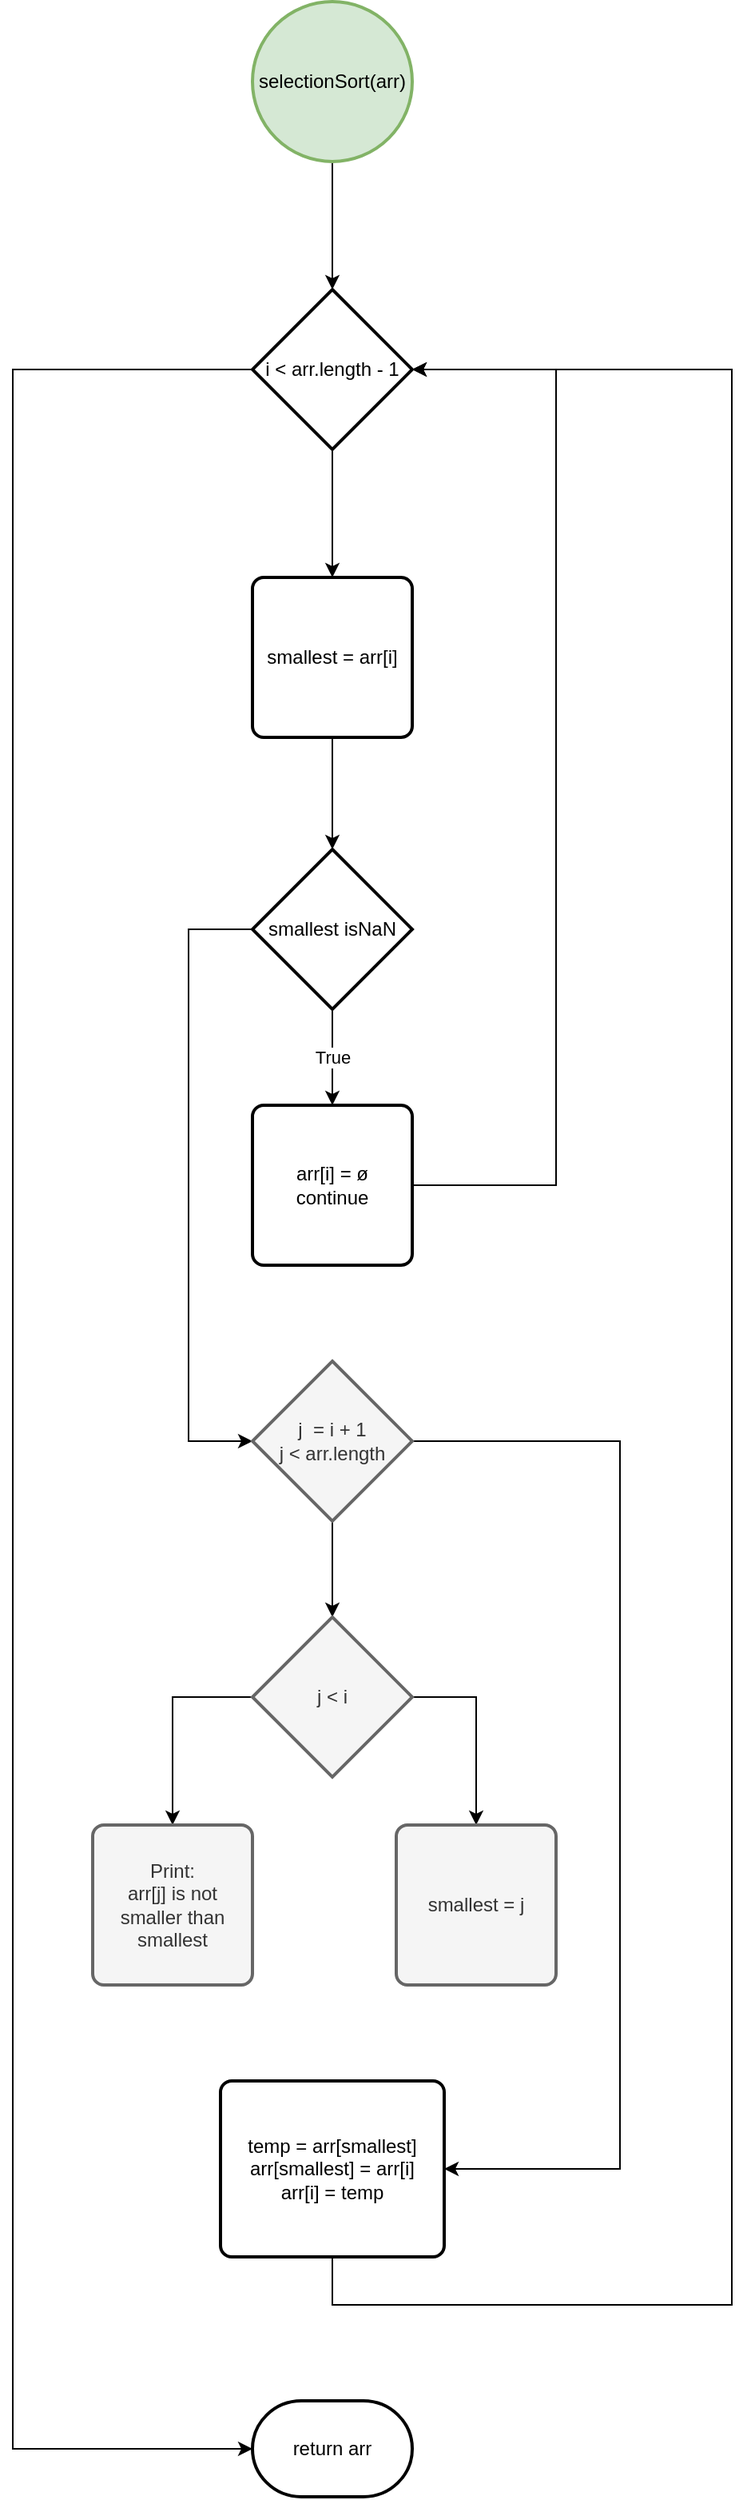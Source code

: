<mxfile version="12.3.5" pages="1"><diagram id="qYgMEzmah0wYUvexqJMm" name="Page-1"><mxGraphModel dx="1026" dy="1806" grid="1" gridSize="10" guides="1" tooltips="1" connect="1" arrows="1" fold="1" page="1" pageScale="1" pageWidth="827" pageHeight="1169" background="none" math="0" shadow="0"><root><mxCell id="0"/><mxCell id="1" parent="0"/><mxCell id="lfkoH-M-VnfWTchNOoNT-25" style="edgeStyle=orthogonalEdgeStyle;rounded=0;orthogonalLoop=1;jettySize=auto;html=1;entryX=0.5;entryY=0;entryDx=0;entryDy=0;entryPerimeter=0;" edge="1" parent="1" source="lfkoH-M-VnfWTchNOoNT-1" target="lfkoH-M-VnfWTchNOoNT-3"><mxGeometry relative="1" as="geometry"/></mxCell><mxCell id="lfkoH-M-VnfWTchNOoNT-1" value="selectionSort(arr)" style="strokeWidth=2;html=1;shape=mxgraph.flowchart.start_2;whiteSpace=wrap;fillColor=#d5e8d4;strokeColor=#82b366;" vertex="1" parent="1"><mxGeometry x="370" y="-200" width="100" height="100" as="geometry"/></mxCell><mxCell id="lfkoH-M-VnfWTchNOoNT-8" value="True" style="edgeStyle=orthogonalEdgeStyle;rounded=0;orthogonalLoop=1;jettySize=auto;html=1;entryX=0.5;entryY=0;entryDx=0;entryDy=0;" edge="1" parent="1" source="lfkoH-M-VnfWTchNOoNT-2" target="lfkoH-M-VnfWTchNOoNT-7"><mxGeometry relative="1" as="geometry"/></mxCell><mxCell id="lfkoH-M-VnfWTchNOoNT-12" style="edgeStyle=orthogonalEdgeStyle;rounded=0;orthogonalLoop=1;jettySize=auto;html=1;entryX=0;entryY=0.5;entryDx=0;entryDy=0;entryPerimeter=0;" edge="1" parent="1" source="lfkoH-M-VnfWTchNOoNT-2" target="lfkoH-M-VnfWTchNOoNT-10"><mxGeometry relative="1" as="geometry"><Array as="points"><mxPoint x="330" y="380"/><mxPoint x="330" y="700"/></Array></mxGeometry></mxCell><mxCell id="lfkoH-M-VnfWTchNOoNT-2" value="smallest isNaN" style="strokeWidth=2;html=1;shape=mxgraph.flowchart.decision;whiteSpace=wrap;" vertex="1" parent="1"><mxGeometry x="370" y="330" width="100" height="100" as="geometry"/></mxCell><mxCell id="lfkoH-M-VnfWTchNOoNT-26" style="edgeStyle=orthogonalEdgeStyle;rounded=0;orthogonalLoop=1;jettySize=auto;html=1;entryX=0.5;entryY=0;entryDx=0;entryDy=0;" edge="1" parent="1" source="lfkoH-M-VnfWTchNOoNT-3" target="lfkoH-M-VnfWTchNOoNT-22"><mxGeometry relative="1" as="geometry"/></mxCell><mxCell id="lfkoH-M-VnfWTchNOoNT-29" style="edgeStyle=orthogonalEdgeStyle;rounded=0;orthogonalLoop=1;jettySize=auto;html=1;entryX=0;entryY=0.5;entryDx=0;entryDy=0;entryPerimeter=0;" edge="1" parent="1" source="lfkoH-M-VnfWTchNOoNT-3" target="lfkoH-M-VnfWTchNOoNT-28"><mxGeometry relative="1" as="geometry"><Array as="points"><mxPoint x="220" y="30"/><mxPoint x="220" y="1330"/></Array></mxGeometry></mxCell><mxCell id="lfkoH-M-VnfWTchNOoNT-3" value="i &amp;lt; arr.length - 1" style="strokeWidth=2;html=1;shape=mxgraph.flowchart.decision;whiteSpace=wrap;" vertex="1" parent="1"><mxGeometry x="370" y="-20" width="100" height="100" as="geometry"/></mxCell><mxCell id="lfkoH-M-VnfWTchNOoNT-9" style="edgeStyle=orthogonalEdgeStyle;rounded=0;orthogonalLoop=1;jettySize=auto;html=1;entryX=1;entryY=0.5;entryDx=0;entryDy=0;entryPerimeter=0;" edge="1" parent="1" source="lfkoH-M-VnfWTchNOoNT-7" target="lfkoH-M-VnfWTchNOoNT-3"><mxGeometry relative="1" as="geometry"><Array as="points"><mxPoint x="560" y="540"/><mxPoint x="560" y="30"/></Array></mxGeometry></mxCell><mxCell id="lfkoH-M-VnfWTchNOoNT-7" value="&lt;div&gt;arr[i] = ø&lt;/div&gt;continue" style="rounded=1;whiteSpace=wrap;html=1;absoluteArcSize=1;arcSize=14;strokeWidth=2;" vertex="1" parent="1"><mxGeometry x="370" y="490" width="100" height="100" as="geometry"/></mxCell><mxCell id="lfkoH-M-VnfWTchNOoNT-16" style="edgeStyle=orthogonalEdgeStyle;rounded=0;orthogonalLoop=1;jettySize=auto;html=1;entryX=0.5;entryY=0;entryDx=0;entryDy=0;entryPerimeter=0;" edge="1" parent="1" source="lfkoH-M-VnfWTchNOoNT-10" target="lfkoH-M-VnfWTchNOoNT-13"><mxGeometry relative="1" as="geometry"/></mxCell><mxCell id="lfkoH-M-VnfWTchNOoNT-21" style="edgeStyle=orthogonalEdgeStyle;rounded=0;orthogonalLoop=1;jettySize=auto;html=1;entryX=1;entryY=0.5;entryDx=0;entryDy=0;" edge="1" parent="1" source="lfkoH-M-VnfWTchNOoNT-10" target="lfkoH-M-VnfWTchNOoNT-19"><mxGeometry relative="1" as="geometry"><Array as="points"><mxPoint x="600" y="700"/><mxPoint x="600" y="1155"/></Array></mxGeometry></mxCell><mxCell id="lfkoH-M-VnfWTchNOoNT-10" value="&lt;div&gt;j&amp;nbsp; = i + 1&lt;br&gt;&lt;/div&gt;&lt;div&gt;j &amp;lt; arr.length&lt;/div&gt;" style="strokeWidth=2;html=1;shape=mxgraph.flowchart.decision;whiteSpace=wrap;fillColor=#f5f5f5;strokeColor=#666666;fontColor=#333333;" vertex="1" parent="1"><mxGeometry x="370" y="650" width="100" height="100" as="geometry"/></mxCell><mxCell id="lfkoH-M-VnfWTchNOoNT-17" style="edgeStyle=orthogonalEdgeStyle;rounded=0;orthogonalLoop=1;jettySize=auto;html=1;entryX=0.5;entryY=0;entryDx=0;entryDy=0;" edge="1" parent="1" source="lfkoH-M-VnfWTchNOoNT-13" target="lfkoH-M-VnfWTchNOoNT-14"><mxGeometry relative="1" as="geometry"><Array as="points"><mxPoint x="320" y="860"/></Array></mxGeometry></mxCell><mxCell id="lfkoH-M-VnfWTchNOoNT-18" style="edgeStyle=orthogonalEdgeStyle;rounded=0;orthogonalLoop=1;jettySize=auto;html=1;" edge="1" parent="1" source="lfkoH-M-VnfWTchNOoNT-13" target="lfkoH-M-VnfWTchNOoNT-15"><mxGeometry relative="1" as="geometry"><Array as="points"><mxPoint x="510" y="860"/></Array></mxGeometry></mxCell><mxCell id="lfkoH-M-VnfWTchNOoNT-13" value="j &amp;lt; i" style="strokeWidth=2;html=1;shape=mxgraph.flowchart.decision;whiteSpace=wrap;fillColor=#f5f5f5;strokeColor=#666666;fontColor=#333333;" vertex="1" parent="1"><mxGeometry x="370" y="810" width="100" height="100" as="geometry"/></mxCell><mxCell id="lfkoH-M-VnfWTchNOoNT-14" value="&lt;div&gt;Print:&lt;/div&gt;&lt;div&gt;arr[j] is not smaller than smallest&lt;br&gt;&lt;/div&gt;" style="rounded=1;whiteSpace=wrap;html=1;absoluteArcSize=1;arcSize=14;strokeWidth=2;fillColor=#f5f5f5;strokeColor=#666666;fontColor=#333333;" vertex="1" parent="1"><mxGeometry x="270" y="940" width="100" height="100" as="geometry"/></mxCell><mxCell id="lfkoH-M-VnfWTchNOoNT-15" value="smallest = j" style="rounded=1;whiteSpace=wrap;html=1;absoluteArcSize=1;arcSize=14;strokeWidth=2;fillColor=#f5f5f5;strokeColor=#666666;fontColor=#333333;" vertex="1" parent="1"><mxGeometry x="460" y="940" width="100" height="100" as="geometry"/></mxCell><mxCell id="lfkoH-M-VnfWTchNOoNT-30" style="edgeStyle=orthogonalEdgeStyle;rounded=0;orthogonalLoop=1;jettySize=auto;html=1;entryX=1;entryY=0.5;entryDx=0;entryDy=0;entryPerimeter=0;" edge="1" parent="1" source="lfkoH-M-VnfWTchNOoNT-19" target="lfkoH-M-VnfWTchNOoNT-3"><mxGeometry relative="1" as="geometry"><mxPoint x="700" y="30" as="targetPoint"/><Array as="points"><mxPoint x="420" y="1240"/><mxPoint x="670" y="1240"/><mxPoint x="670" y="30"/></Array></mxGeometry></mxCell><mxCell id="lfkoH-M-VnfWTchNOoNT-19" value="&lt;div&gt;temp = arr[smallest]&lt;/div&gt;&lt;div&gt;arr[smallest] = arr[i]&lt;/div&gt;&lt;div&gt;arr[i] = temp&lt;br&gt;&lt;/div&gt;" style="rounded=1;whiteSpace=wrap;html=1;absoluteArcSize=1;arcSize=14;strokeWidth=2;" vertex="1" parent="1"><mxGeometry x="350" y="1100" width="140" height="110" as="geometry"/></mxCell><mxCell id="lfkoH-M-VnfWTchNOoNT-27" style="edgeStyle=orthogonalEdgeStyle;rounded=0;orthogonalLoop=1;jettySize=auto;html=1;entryX=0.5;entryY=0;entryDx=0;entryDy=0;entryPerimeter=0;" edge="1" parent="1" source="lfkoH-M-VnfWTchNOoNT-22" target="lfkoH-M-VnfWTchNOoNT-2"><mxGeometry relative="1" as="geometry"/></mxCell><mxCell id="lfkoH-M-VnfWTchNOoNT-22" value="smallest = arr[i]" style="rounded=1;whiteSpace=wrap;html=1;absoluteArcSize=1;arcSize=14;strokeWidth=2;" vertex="1" parent="1"><mxGeometry x="370" y="160" width="100" height="100" as="geometry"/></mxCell><mxCell id="lfkoH-M-VnfWTchNOoNT-28" value="return arr" style="strokeWidth=2;html=1;shape=mxgraph.flowchart.terminator;whiteSpace=wrap;" vertex="1" parent="1"><mxGeometry x="370" y="1300" width="100" height="60" as="geometry"/></mxCell></root></mxGraphModel></diagram></mxfile>